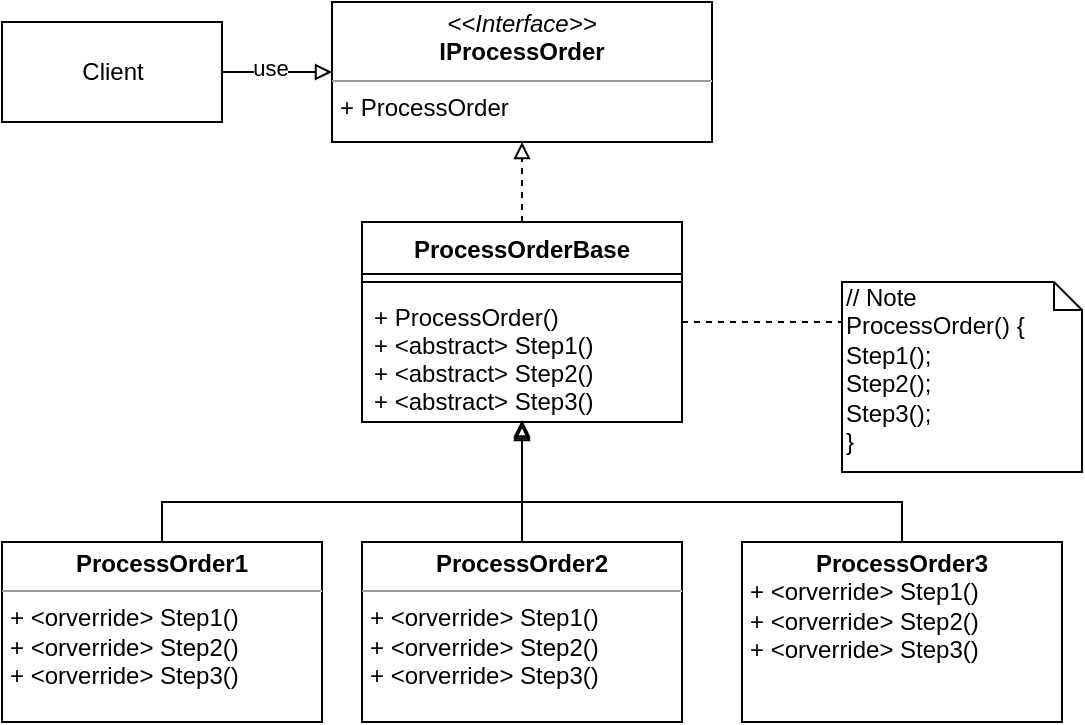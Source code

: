 <mxfile version="13.6.2" type="github" pages="2">
  <diagram id="hyDQ8p5QdGsoKMzmYH94" name="TemplateMethod">
    <mxGraphModel dx="1422" dy="713" grid="1" gridSize="10" guides="1" tooltips="1" connect="1" arrows="1" fold="1" page="1" pageScale="1" pageWidth="827" pageHeight="1169" math="0" shadow="0">
      <root>
        <mxCell id="0" />
        <mxCell id="1" parent="0" />
        <mxCell id="3XteY3ruMQP_n0V01nnD-1" value="&lt;p style=&quot;margin: 0px ; margin-top: 4px ; text-align: center&quot;&gt;&lt;i&gt;&amp;lt;&amp;lt;Interface&amp;gt;&amp;gt;&lt;/i&gt;&lt;br&gt;&lt;b&gt;IProcessOrder&lt;/b&gt;&lt;/p&gt;&lt;hr size=&quot;1&quot;&gt;&lt;p style=&quot;margin: 0px ; margin-left: 4px&quot;&gt;&lt;/p&gt;&lt;p style=&quot;margin: 0px ; margin-left: 4px&quot;&gt;+ ProcessOrder&lt;/p&gt;" style="verticalAlign=top;align=left;overflow=fill;fontSize=12;fontFamily=Helvetica;html=1;" parent="1" vertex="1">
          <mxGeometry x="325" y="80" width="190" height="70" as="geometry" />
        </mxCell>
        <mxCell id="3XteY3ruMQP_n0V01nnD-2" value="" style="edgeStyle=orthogonalEdgeStyle;rounded=0;orthogonalLoop=1;jettySize=auto;html=1;endArrow=block;endFill=0;dashed=1;" parent="1" source="3XteY3ruMQP_n0V01nnD-11" target="3XteY3ruMQP_n0V01nnD-1" edge="1">
          <mxGeometry relative="1" as="geometry" />
        </mxCell>
        <mxCell id="3XteY3ruMQP_n0V01nnD-3" value="// Note&lt;br&gt;ProcessOrder() {&lt;br&gt;Step1();&lt;br&gt;Step2();&lt;br&gt;Step3();&lt;br&gt;}" style="shape=note;whiteSpace=wrap;html=1;size=14;verticalAlign=top;align=left;spacingTop=-6;" parent="1" vertex="1">
          <mxGeometry x="580" y="220" width="120" height="95" as="geometry" />
        </mxCell>
        <mxCell id="3XteY3ruMQP_n0V01nnD-4" value="" style="edgeStyle=orthogonalEdgeStyle;rounded=0;orthogonalLoop=1;jettySize=auto;html=1;dashed=1;endArrow=none;endFill=0;" parent="1" source="3XteY3ruMQP_n0V01nnD-13" target="3XteY3ruMQP_n0V01nnD-3" edge="1">
          <mxGeometry relative="1" as="geometry">
            <Array as="points">
              <mxPoint x="530" y="240" />
              <mxPoint x="530" y="240" />
            </Array>
          </mxGeometry>
        </mxCell>
        <mxCell id="3XteY3ruMQP_n0V01nnD-5" style="edgeStyle=orthogonalEdgeStyle;rounded=0;orthogonalLoop=1;jettySize=auto;html=1;exitX=0.5;exitY=0;exitDx=0;exitDy=0;endArrow=block;endFill=0;" parent="1" source="3XteY3ruMQP_n0V01nnD-6" target="3XteY3ruMQP_n0V01nnD-13" edge="1">
          <mxGeometry relative="1" as="geometry">
            <Array as="points">
              <mxPoint x="240" y="330" />
              <mxPoint x="420" y="330" />
            </Array>
          </mxGeometry>
        </mxCell>
        <mxCell id="3XteY3ruMQP_n0V01nnD-6" value="&lt;p style=&quot;margin: 0px ; margin-top: 4px ; text-align: center&quot;&gt;&lt;b&gt;ProcessOrder1&lt;/b&gt;&lt;/p&gt;&lt;hr size=&quot;1&quot;&gt;&lt;p style=&quot;margin: 0px ; margin-left: 4px&quot;&gt;&lt;/p&gt;&lt;p style=&quot;margin: 0px ; margin-left: 4px&quot;&gt;+ &amp;lt;orverride&amp;gt; Step1()&lt;br style=&quot;padding: 0px ; margin: 0px&quot;&gt;&lt;/p&gt;&lt;p style=&quot;margin: 0px ; margin-left: 4px&quot;&gt;+ &amp;lt;orverride&amp;gt; Step2()&lt;br&gt;&lt;/p&gt;&lt;p style=&quot;margin: 0px ; margin-left: 4px&quot;&gt;+ &amp;lt;orverride&amp;gt; Step3()&lt;br&gt;&lt;/p&gt;" style="verticalAlign=top;align=left;overflow=fill;fontSize=12;fontFamily=Helvetica;html=1;" parent="1" vertex="1">
          <mxGeometry x="160" y="350" width="160" height="90" as="geometry" />
        </mxCell>
        <mxCell id="3XteY3ruMQP_n0V01nnD-7" style="edgeStyle=orthogonalEdgeStyle;rounded=0;orthogonalLoop=1;jettySize=auto;html=1;exitX=0.5;exitY=0;exitDx=0;exitDy=0;entryX=0.5;entryY=1.015;entryDx=0;entryDy=0;entryPerimeter=0;endArrow=block;endFill=0;" parent="1" source="3XteY3ruMQP_n0V01nnD-8" target="3XteY3ruMQP_n0V01nnD-13" edge="1">
          <mxGeometry relative="1" as="geometry" />
        </mxCell>
        <mxCell id="3XteY3ruMQP_n0V01nnD-8" value="&lt;p style=&quot;margin: 0px ; margin-top: 4px ; text-align: center&quot;&gt;&lt;b&gt;ProcessOrder2&lt;/b&gt;&lt;/p&gt;&lt;hr size=&quot;1&quot;&gt;&lt;p style=&quot;margin: 0px ; margin-left: 4px&quot;&gt;&lt;/p&gt;&lt;p style=&quot;margin: 0px ; margin-left: 4px&quot;&gt;+ &amp;lt;orverride&amp;gt; Step1()&lt;br style=&quot;padding: 0px ; margin: 0px&quot;&gt;&lt;/p&gt;&lt;p style=&quot;margin: 0px ; margin-left: 4px&quot;&gt;+ &amp;lt;orverride&amp;gt; Step2()&lt;br&gt;&lt;/p&gt;&lt;p style=&quot;margin: 0px ; margin-left: 4px&quot;&gt;+ &amp;lt;orverride&amp;gt; Step3()&lt;br&gt;&lt;/p&gt;" style="verticalAlign=top;align=left;overflow=fill;fontSize=12;fontFamily=Helvetica;html=1;" parent="1" vertex="1">
          <mxGeometry x="340" y="350" width="160" height="90" as="geometry" />
        </mxCell>
        <mxCell id="3XteY3ruMQP_n0V01nnD-9" style="edgeStyle=orthogonalEdgeStyle;rounded=0;orthogonalLoop=1;jettySize=auto;html=1;exitX=0.5;exitY=0;exitDx=0;exitDy=0;entryX=0.5;entryY=0.985;entryDx=0;entryDy=0;entryPerimeter=0;endArrow=block;endFill=0;" parent="1" source="3XteY3ruMQP_n0V01nnD-10" target="3XteY3ruMQP_n0V01nnD-13" edge="1">
          <mxGeometry relative="1" as="geometry">
            <Array as="points">
              <mxPoint x="610" y="330" />
              <mxPoint x="420" y="330" />
            </Array>
          </mxGeometry>
        </mxCell>
        <mxCell id="3XteY3ruMQP_n0V01nnD-10" value="&lt;p style=&quot;margin: 0px ; margin-top: 4px ; text-align: center&quot;&gt;&lt;b&gt;ProcessOrder3&lt;/b&gt;&lt;/p&gt;&lt;p style=&quot;margin: 0px ; margin-left: 4px&quot;&gt;&lt;/p&gt;&lt;p style=&quot;margin: 0px ; margin-left: 4px&quot;&gt;+ &amp;lt;orverride&amp;gt; Step1()&lt;br style=&quot;padding: 0px ; margin: 0px&quot;&gt;&lt;/p&gt;&lt;p style=&quot;margin: 0px ; margin-left: 4px&quot;&gt;+ &amp;lt;orverride&amp;gt; Step2()&lt;br&gt;&lt;/p&gt;&lt;p style=&quot;margin: 0px ; margin-left: 4px&quot;&gt;+ &amp;lt;orverride&amp;gt; Step3()&lt;br&gt;&lt;/p&gt;" style="verticalAlign=top;align=left;overflow=fill;fontSize=12;fontFamily=Helvetica;html=1;" parent="1" vertex="1">
          <mxGeometry x="530" y="350" width="160" height="90" as="geometry" />
        </mxCell>
        <mxCell id="3XteY3ruMQP_n0V01nnD-14" style="edgeStyle=orthogonalEdgeStyle;rounded=0;orthogonalLoop=1;jettySize=auto;html=1;exitX=1;exitY=0.5;exitDx=0;exitDy=0;entryX=0;entryY=0.5;entryDx=0;entryDy=0;endArrow=block;endFill=0;" parent="1" source="3XteY3ruMQP_n0V01nnD-16" target="3XteY3ruMQP_n0V01nnD-1" edge="1">
          <mxGeometry relative="1" as="geometry" />
        </mxCell>
        <mxCell id="3XteY3ruMQP_n0V01nnD-15" value="use" style="edgeLabel;html=1;align=center;verticalAlign=middle;resizable=0;points=[];" parent="3XteY3ruMQP_n0V01nnD-14" vertex="1" connectable="0">
          <mxGeometry x="-0.129" y="2" relative="1" as="geometry">
            <mxPoint as="offset" />
          </mxGeometry>
        </mxCell>
        <mxCell id="3XteY3ruMQP_n0V01nnD-16" value="Client" style="html=1;" parent="1" vertex="1">
          <mxGeometry x="160" y="90" width="110" height="50" as="geometry" />
        </mxCell>
        <mxCell id="3XteY3ruMQP_n0V01nnD-11" value="ProcessOrderBase" style="swimlane;fontStyle=1;align=center;verticalAlign=top;childLayout=stackLayout;horizontal=1;startSize=26;horizontalStack=0;resizeParent=1;resizeParentMax=0;resizeLast=0;collapsible=1;marginBottom=0;" parent="1" vertex="1">
          <mxGeometry x="340" y="190" width="160" height="100" as="geometry" />
        </mxCell>
        <mxCell id="3XteY3ruMQP_n0V01nnD-12" value="" style="line;strokeWidth=1;fillColor=none;align=left;verticalAlign=middle;spacingTop=-1;spacingLeft=3;spacingRight=3;rotatable=0;labelPosition=right;points=[];portConstraint=eastwest;" parent="3XteY3ruMQP_n0V01nnD-11" vertex="1">
          <mxGeometry y="26" width="160" height="8" as="geometry" />
        </mxCell>
        <mxCell id="3XteY3ruMQP_n0V01nnD-13" value="+ ProcessOrder()&#xa;+ &lt;abstract&gt; Step1()&#xa;+ &lt;abstract&gt; Step2()&#xa;+ &lt;abstract&gt; Step3()" style="text;strokeColor=none;fillColor=none;align=left;verticalAlign=top;spacingLeft=4;spacingRight=4;overflow=hidden;rotatable=0;points=[[0,0.5],[1,0.5]];portConstraint=eastwest;" parent="3XteY3ruMQP_n0V01nnD-11" vertex="1">
          <mxGeometry y="34" width="160" height="66" as="geometry" />
        </mxCell>
      </root>
    </mxGraphModel>
  </diagram>
  <diagram id="Rw8_aGwFY4zZqJ4O0d2b" name="Strategy">
    <mxGraphModel dx="1422" dy="713" grid="1" gridSize="10" guides="1" tooltips="1" connect="1" arrows="1" fold="1" page="1" pageScale="1" pageWidth="827" pageHeight="1169" math="0" shadow="0">
      <root>
        <mxCell id="A5jUXEzRScJBdnLrt7Eo-0" />
        <mxCell id="A5jUXEzRScJBdnLrt7Eo-1" parent="A5jUXEzRScJBdnLrt7Eo-0" />
      </root>
    </mxGraphModel>
  </diagram>
</mxfile>
